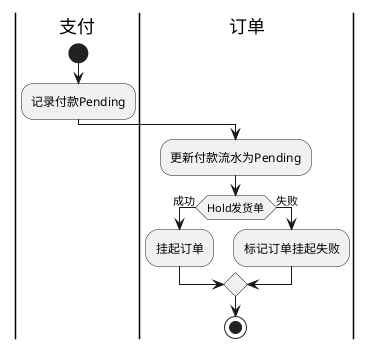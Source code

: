 @startuml

|支付|
start
:记录付款Pending;
|订单|
:更新付款流水为Pending;
if(Hold发货单)then(成功)
    |订单|
    :挂起订单;

else (失败)
    :标记订单挂起失败;
endif
stop
@enduml



支付中心通知付款Review，如果应付金额
